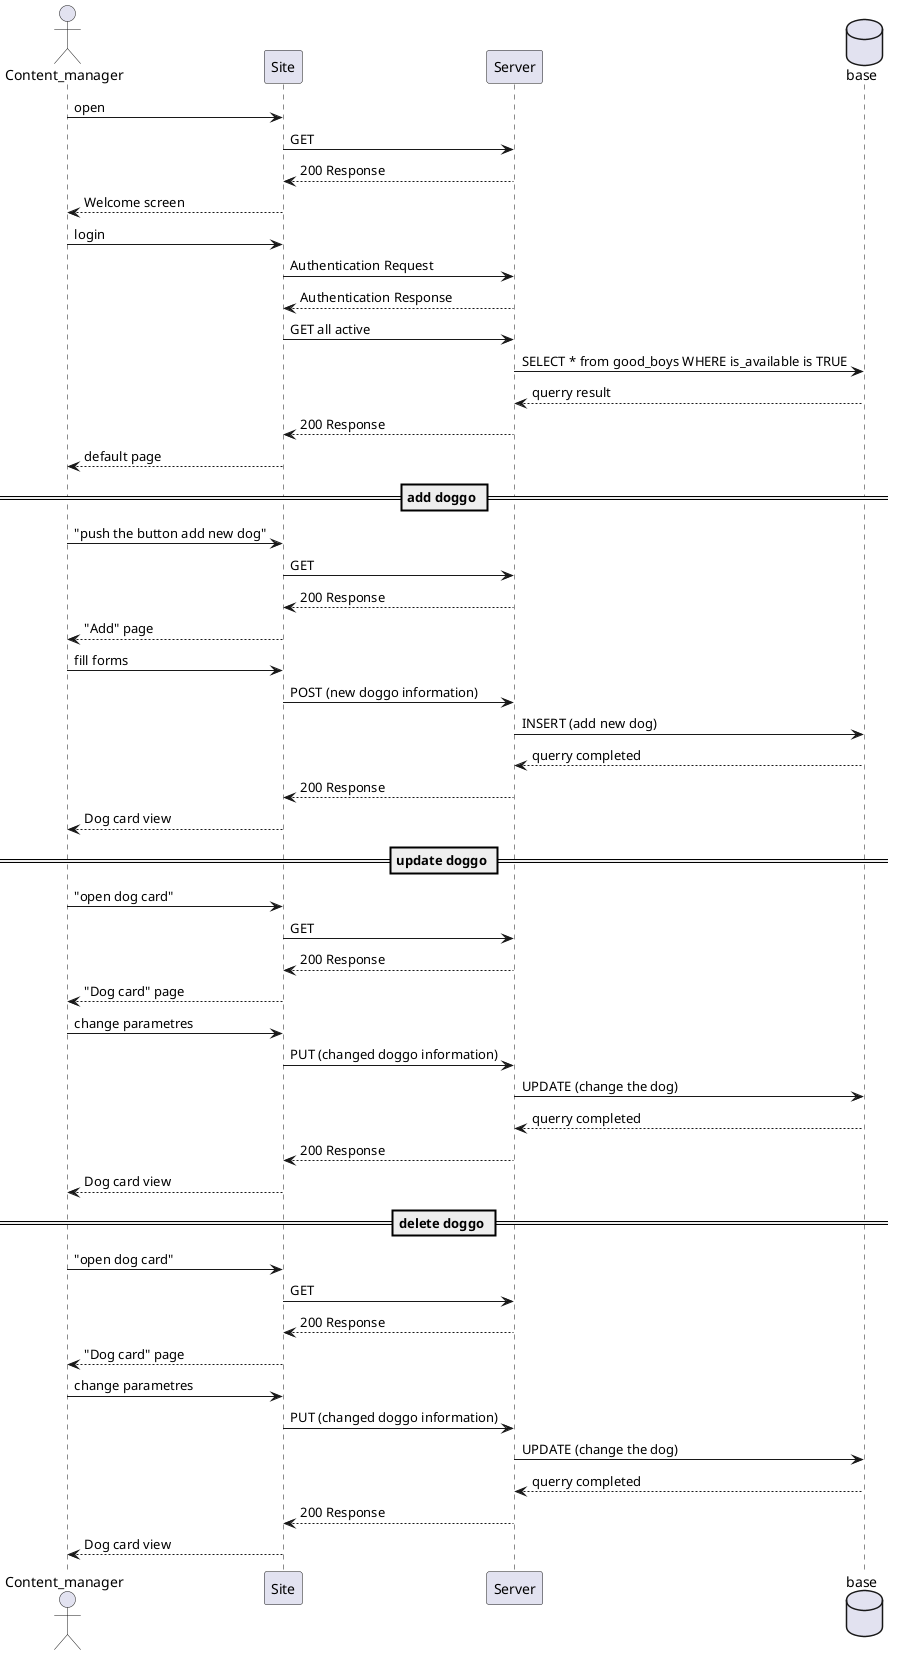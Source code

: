 @startuml
Actor Content_manager
participant Site
participant Server
Database base

Content_manager -> Site : open
Site -> Server : GET
Site <-- Server : 200 Response
Content_manager <-- Site : Welcome screen

Content_manager -> Site : login
Site -> Server : Authentication Request
Site <-- Server : Authentication Response
Site -> Server : GET all active
Server -> base : SELECT * from good_boys WHERE is_available is TRUE
Server <-- base : querry result
Site <-- Server : 200 Response
Content_manager <-- Site : default page

== add doggo ==

Content_manager -> Site : "push the button add new dog"
Site -> Server : GET
Site <-- Server : 200 Response
Content_manager <-- Site : "Add" page
Content_manager -> Site : fill forms
Site -> Server : POST (new doggo information)
Server -> base : INSERT (add new dog)
Server <-- base : querry completed
Site <-- Server : 200 Response
Content_manager <-- Site : Dog card view

== update doggo ==

Content_manager -> Site : "open dog card"
Site -> Server : GET
Site <-- Server : 200 Response
Content_manager <-- Site : "Dog card" page
Content_manager -> Site : change parametres
Site -> Server : PUT (changed doggo information)
Server -> base : UPDATE (change the dog)
Server <-- base : querry completed
Site <-- Server : 200 Response
Content_manager <-- Site : Dog card view

== delete doggo ==

Content_manager -> Site : "open dog card"
Site -> Server : GET
Site <-- Server : 200 Response
Content_manager <-- Site : "Dog card" page
Content_manager -> Site : change parametres
Site -> Server : PUT (changed doggo information)
Server -> base : UPDATE (change the dog)
Server <-- base : querry completed
Site <-- Server : 200 Response
Content_manager <-- Site : Dog card view
@enduml
